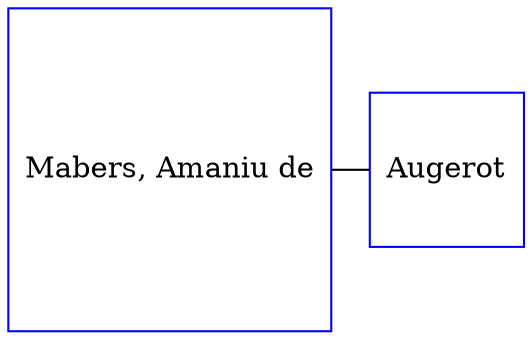 digraph D {
    edge [dir=none];    node [shape=box];    "025182"   [label="Mabers, Amaniu de", shape=box, regular=1, color="blue"] ;
"025183"   [label="Augerot", shape=box, regular=1, color="blue"] ;
{rank=same; 025182->025183};
}